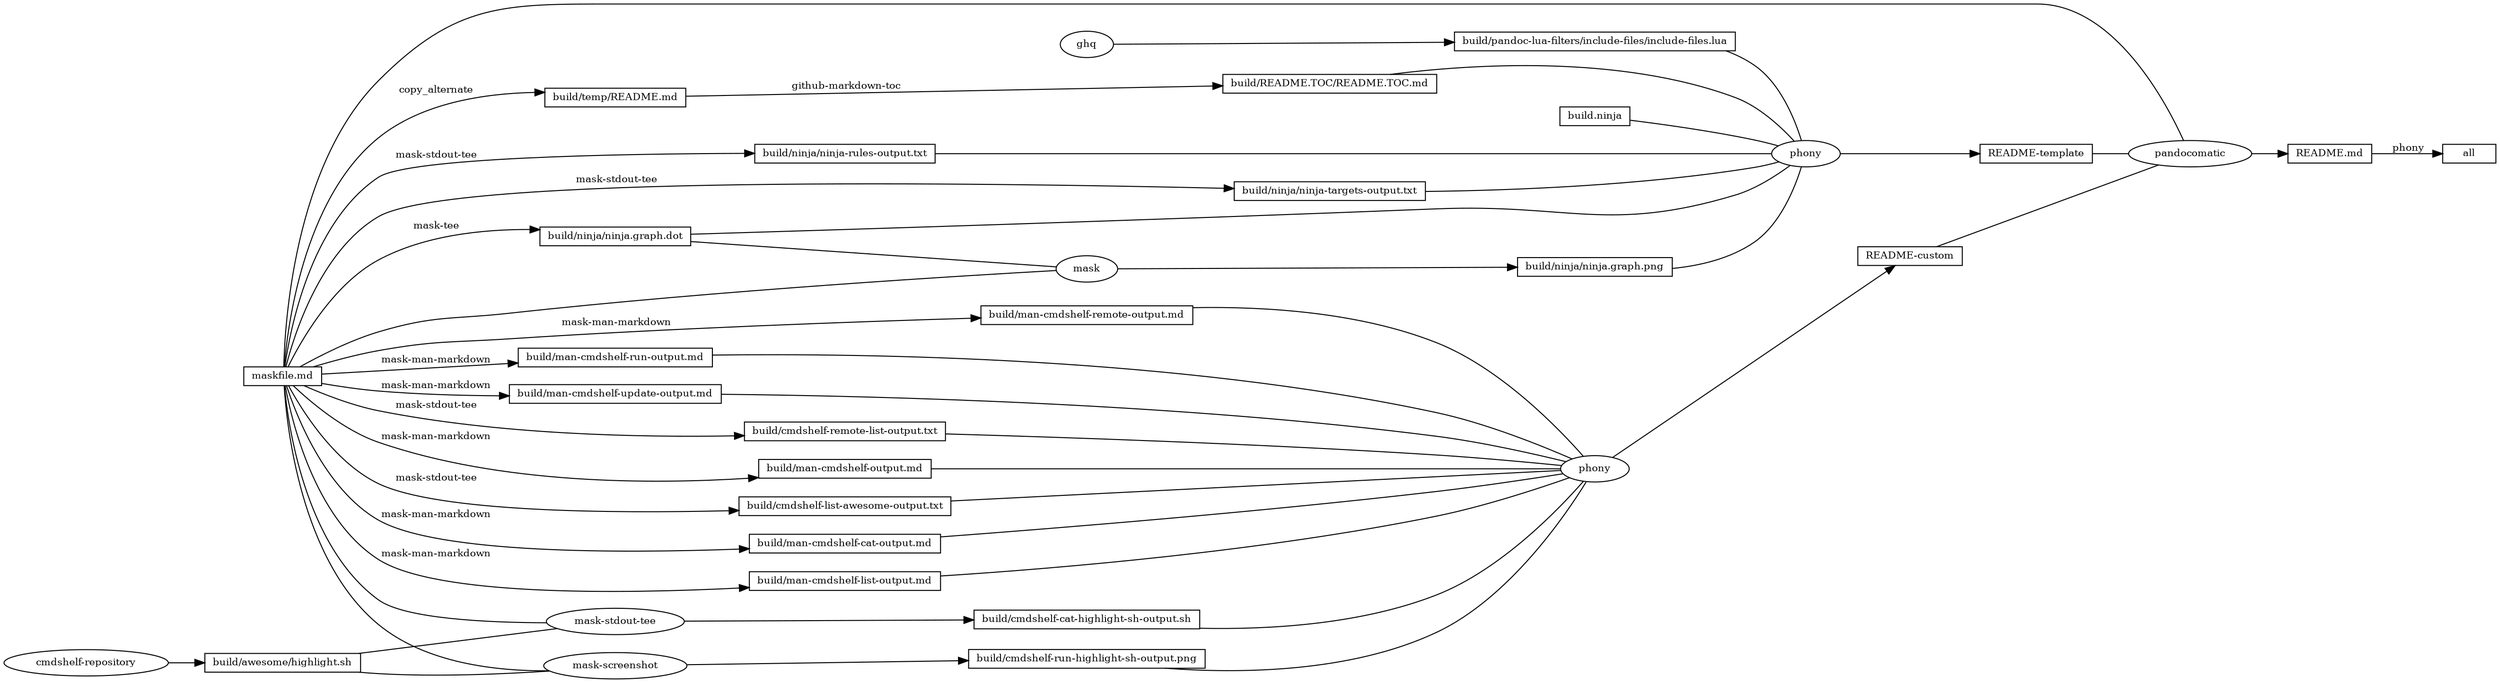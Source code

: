 digraph ninja {
rankdir="LR"
node [fontsize=10, shape=box, height=0.25]
edge [fontsize=10]
"0x7fc9dce064d0" [label="all"]
"0x7fc9dce06560" -> "0x7fc9dce064d0" [label=" phony"]
"0x7fc9dce06560" [label="README.md"]
"0x7fc9dcf04120" [label="pandocomatic", shape=ellipse]
"0x7fc9dcf04120" -> "0x7fc9dce06560"
"0x7fc9dce06cc0" -> "0x7fc9dcf04120" [arrowhead=none]
"0x7fc9dce07a30" -> "0x7fc9dcf04120" [arrowhead=none]
"0x7fc9dce09140" -> "0x7fc9dcf04120" [arrowhead=none]
"0x7fc9dce06cc0" [label="maskfile.md"]
"0x7fc9dce07a30" [label="README-template"]
"0x7fc9dce07780" [label="phony", shape=ellipse]
"0x7fc9dce07780" -> "0x7fc9dce07a30"
"0x7fc9dce06a40" -> "0x7fc9dce07780" [arrowhead=none]
"0x7fc9dce07a90" -> "0x7fc9dce07780" [arrowhead=none]
"0x7fc9dce06c00" -> "0x7fc9dce07780" [arrowhead=none]
"0x7fc9dce06e80" -> "0x7fc9dce07780" [arrowhead=none]
"0x7fc9dce070e0" -> "0x7fc9dce07780" [arrowhead=none]
"0x7fc9dce07320" -> "0x7fc9dce07780" [arrowhead=none]
"0x7fc9dce07620" -> "0x7fc9dce07780" [arrowhead=none]
"0x7fc9dce06a40" [label="build/pandoc-lua-filters/include-files/include-files.lua"]
"0x7fc9dce069d0" [label="ghq", shape=ellipse]
"0x7fc9dce069d0" -> "0x7fc9dce06a40"
"0x7fc9dce07a90" [label="build.ninja"]
"0x7fc9dce06c00" [label="build/ninja/ninja-rules-output.txt"]
"0x7fc9dce06cc0" -> "0x7fc9dce06c00" [label=" mask-stdout-tee"]
"0x7fc9dce06e80" [label="build/ninja/ninja-targets-output.txt"]
"0x7fc9dce06cc0" -> "0x7fc9dce06e80" [label=" mask-stdout-tee"]
"0x7fc9dce070e0" [label="build/ninja/ninja.graph.dot"]
"0x7fc9dce06cc0" -> "0x7fc9dce070e0" [label=" mask-tee"]
"0x7fc9dce07320" [label="build/ninja/ninja.graph.png"]
"0x7fc9dce072b0" [label="mask", shape=ellipse]
"0x7fc9dce072b0" -> "0x7fc9dce07320"
"0x7fc9dce06cc0" -> "0x7fc9dce072b0" [arrowhead=none]
"0x7fc9dce070e0" -> "0x7fc9dce072b0" [arrowhead=none]
"0x7fc9dce07620" [label="build/README.TOC/README.TOC.md"]
"0x7fc9dce074b0" -> "0x7fc9dce07620" [label=" github-markdown-toc"]
"0x7fc9dce074b0" [label="build/temp/README.md"]
"0x7fc9dce06cc0" -> "0x7fc9dce074b0" [label=" copy_alternate"]
"0x7fc9dce09140" [label="README-custom"]
"0x7fc9dce09020" [label="phony", shape=ellipse]
"0x7fc9dce09020" -> "0x7fc9dce09140"
"0x7fc9dce07870" -> "0x7fc9dce09020" [arrowhead=none]
"0x7fc9dce07c70" -> "0x7fc9dce09020" [arrowhead=none]
"0x7fc9dce08140" -> "0x7fc9dce09020" [arrowhead=none]
"0x7fc9dce08380" -> "0x7fc9dce09020" [arrowhead=none]
"0x7fc9dce08500" -> "0x7fc9dce09020" [arrowhead=none]
"0x7fc9dce086d0" -> "0x7fc9dce09020" [arrowhead=none]
"0x7fc9dce089c0" -> "0x7fc9dce09020" [arrowhead=none]
"0x7fc9dce08b10" -> "0x7fc9dce09020" [arrowhead=none]
"0x7fc9dce08d00" -> "0x7fc9dce09020" [arrowhead=none]
"0x7fc9dce08ec0" -> "0x7fc9dce09020" [arrowhead=none]
"0x7fc9dce07870" [label="build/cmdshelf-remote-list-output.txt"]
"0x7fc9dce06cc0" -> "0x7fc9dce07870" [label=" mask-stdout-tee"]
"0x7fc9dce07c70" [label="build/cmdshelf-list-awesome-output.txt"]
"0x7fc9dce06cc0" -> "0x7fc9dce07c70" [label=" mask-stdout-tee"]
"0x7fc9dce08140" [label="build/cmdshelf-cat-highlight-sh-output.sh"]
"0x7fc9dce080d0" [label="mask-stdout-tee", shape=ellipse]
"0x7fc9dce080d0" -> "0x7fc9dce08140"
"0x7fc9dce06cc0" -> "0x7fc9dce080d0" [arrowhead=none]
"0x7fc9dce07eb0" -> "0x7fc9dce080d0" [arrowhead=none]
"0x7fc9dce07eb0" [label="build/awesome/highlight.sh"]
"0x7fc9dce07e40" [label="cmdshelf-repository", shape=ellipse]
"0x7fc9dce07e40" -> "0x7fc9dce07eb0"
"0x7fc9dce08380" [label="build/cmdshelf-run-highlight-sh-output.png"]
"0x7fc9dce08310" [label="mask-screenshot", shape=ellipse]
"0x7fc9dce08310" -> "0x7fc9dce08380"
"0x7fc9dce06cc0" -> "0x7fc9dce08310" [arrowhead=none]
"0x7fc9dce07eb0" -> "0x7fc9dce08310" [arrowhead=none]
"0x7fc9dce08500" [label="build/man-cmdshelf-output.md"]
"0x7fc9dce06cc0" -> "0x7fc9dce08500" [label=" mask-man-markdown"]
"0x7fc9dce086d0" [label="build/man-cmdshelf-cat-output.md"]
"0x7fc9dce06cc0" -> "0x7fc9dce086d0" [label=" mask-man-markdown"]
"0x7fc9dce089c0" [label="build/man-cmdshelf-list-output.md"]
"0x7fc9dce06cc0" -> "0x7fc9dce089c0" [label=" mask-man-markdown"]
"0x7fc9dce08b10" [label="build/man-cmdshelf-remote-output.md"]
"0x7fc9dce06cc0" -> "0x7fc9dce08b10" [label=" mask-man-markdown"]
"0x7fc9dce08d00" [label="build/man-cmdshelf-run-output.md"]
"0x7fc9dce06cc0" -> "0x7fc9dce08d00" [label=" mask-man-markdown"]
"0x7fc9dce08ec0" [label="build/man-cmdshelf-update-output.md"]
"0x7fc9dce06cc0" -> "0x7fc9dce08ec0" [label=" mask-man-markdown"]
}
